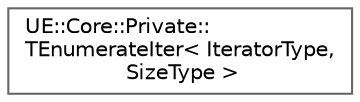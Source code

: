 digraph "Graphical Class Hierarchy"
{
 // INTERACTIVE_SVG=YES
 // LATEX_PDF_SIZE
  bgcolor="transparent";
  edge [fontname=Helvetica,fontsize=10,labelfontname=Helvetica,labelfontsize=10];
  node [fontname=Helvetica,fontsize=10,shape=box,height=0.2,width=0.4];
  rankdir="LR";
  Node0 [id="Node000000",label="UE::Core::Private::\lTEnumerateIter\< IteratorType,\l SizeType \>",height=0.2,width=0.4,color="grey40", fillcolor="white", style="filled",URL="$d4/dec/structUE_1_1Core_1_1Private_1_1TEnumerateIter.html",tooltip=" "];
}
